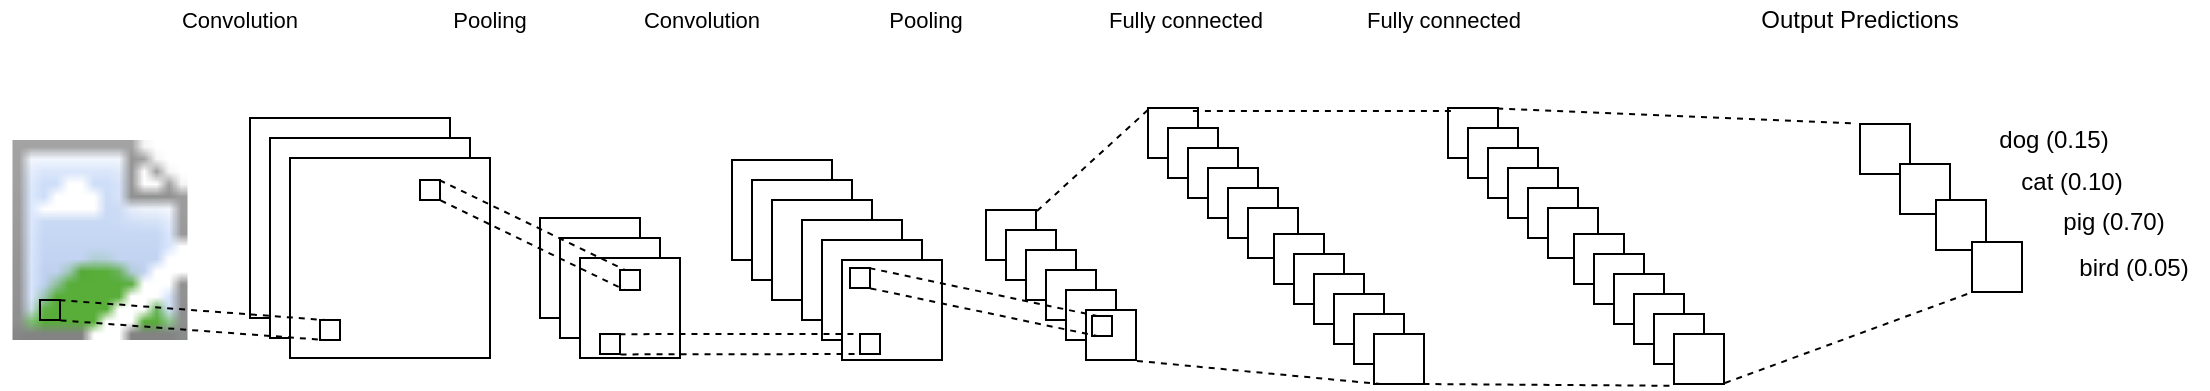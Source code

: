 <mxGraphModel dx="646" dy="593" grid="1" gridSize="10" guides="1" tooltips="1" connect="1" arrows="1" fold="1" page="1" pageScale="1" pageWidth="1169" pageHeight="827" background="#ffffff"><root><mxCell id="0"/><mxCell id="1" parent="0"/><mxCell id="36" value="" style="whiteSpace=wrap;html=1;aspect=fixed;" vertex="1" parent="1"><mxGeometry x="594" y="434" width="25" height="25" as="geometry"/></mxCell><mxCell id="16" value="" style="whiteSpace=wrap;html=1;aspect=fixed;" vertex="1" parent="1"><mxGeometry x="386" y="460" width="50" height="50" as="geometry"/></mxCell><mxCell id="14" value="" style="whiteSpace=wrap;html=1;aspect=fixed;" vertex="1" parent="1"><mxGeometry x="396" y="470" width="50" height="50" as="geometry"/></mxCell><mxCell id="15" value="" style="whiteSpace=wrap;html=1;aspect=fixed;" vertex="1" parent="1"><mxGeometry x="406" y="480" width="50" height="50" as="geometry"/></mxCell><mxCell id="2" value="" style="whiteSpace=wrap;html=1;aspect=fixed;" vertex="1" parent="1"><mxGeometry x="145" y="439" width="100" height="100" as="geometry"/></mxCell><mxCell id="3" value="" style="image;html=1;labelBackgroundColor=#ffffff;image=https://raw.githubusercontent.com/jgraph/mxgraph/master/javascript/examples/grapheditor/www/stencils//clipart/Piggy_Bank_128x128.png" vertex="1" parent="1"><mxGeometry x="20" y="450" width="100" height="100" as="geometry"/></mxCell><mxCell id="4" value="" style="whiteSpace=wrap;html=1;aspect=fixed;" vertex="1" parent="1"><mxGeometry x="155" y="449" width="100" height="100" as="geometry"/></mxCell><mxCell id="5" value="" style="whiteSpace=wrap;html=1;aspect=fixed;" vertex="1" parent="1"><mxGeometry x="165" y="459" width="100" height="100" as="geometry"/></mxCell><mxCell id="7" value="" style="whiteSpace=wrap;html=1;aspect=fixed;" vertex="1" parent="1"><mxGeometry x="290" y="489" width="50" height="50" as="geometry"/></mxCell><mxCell id="9" value="" style="whiteSpace=wrap;html=1;aspect=fixed;" vertex="1" parent="1"><mxGeometry x="300" y="499" width="50" height="50" as="geometry"/></mxCell><mxCell id="10" value="" style="whiteSpace=wrap;html=1;aspect=fixed;" vertex="1" parent="1"><mxGeometry x="310" y="509" width="50" height="50" as="geometry"/></mxCell><mxCell id="13" value="" style="whiteSpace=wrap;html=1;aspect=fixed;" vertex="1" parent="1"><mxGeometry x="421" y="490" width="50" height="50" as="geometry"/></mxCell><mxCell id="11" value="" style="whiteSpace=wrap;html=1;aspect=fixed;" vertex="1" parent="1"><mxGeometry x="431" y="500" width="50" height="50" as="geometry"/></mxCell><mxCell id="12" value="" style="whiteSpace=wrap;html=1;aspect=fixed;" vertex="1" parent="1"><mxGeometry x="441" y="510" width="50" height="50" as="geometry"/></mxCell><mxCell id="17" value="" style="whiteSpace=wrap;html=1;aspect=fixed;" vertex="1" parent="1"><mxGeometry x="513" y="485" width="25" height="25" as="geometry"/></mxCell><mxCell id="18" value="" style="whiteSpace=wrap;html=1;aspect=fixed;" vertex="1" parent="1"><mxGeometry x="523" y="495" width="25" height="25" as="geometry"/></mxCell><mxCell id="23" value="" style="whiteSpace=wrap;html=1;aspect=fixed;" vertex="1" parent="1"><mxGeometry x="533" y="505" width="25" height="25" as="geometry"/></mxCell><mxCell id="29" value="" style="whiteSpace=wrap;html=1;aspect=fixed;" vertex="1" parent="1"><mxGeometry x="543" y="515" width="25" height="25" as="geometry"/></mxCell><mxCell id="28" value="" style="whiteSpace=wrap;html=1;aspect=fixed;" vertex="1" parent="1"><mxGeometry x="553" y="525" width="25" height="25" as="geometry"/></mxCell><mxCell id="27" value="" style="whiteSpace=wrap;html=1;aspect=fixed;" vertex="1" parent="1"><mxGeometry x="563" y="535" width="25" height="25" as="geometry"/></mxCell><mxCell id="30" value="" style="whiteSpace=wrap;html=1;aspect=fixed;" vertex="1" parent="1"><mxGeometry x="165" y="459" width="100" height="100" as="geometry"/></mxCell><mxCell id="35" value="" style="whiteSpace=wrap;html=1;aspect=fixed;" vertex="1" parent="1"><mxGeometry x="604" y="444" width="25" height="25" as="geometry"/></mxCell><mxCell id="34" value="" style="whiteSpace=wrap;html=1;aspect=fixed;" vertex="1" parent="1"><mxGeometry x="614" y="454" width="25" height="25" as="geometry"/></mxCell><mxCell id="33" value="" style="whiteSpace=wrap;html=1;aspect=fixed;" vertex="1" parent="1"><mxGeometry x="624" y="464" width="25" height="25" as="geometry"/></mxCell><mxCell id="32" value="" style="whiteSpace=wrap;html=1;aspect=fixed;" vertex="1" parent="1"><mxGeometry x="634" y="474" width="25" height="25" as="geometry"/></mxCell><mxCell id="31" value="" style="whiteSpace=wrap;html=1;aspect=fixed;" vertex="1" parent="1"><mxGeometry x="644" y="484" width="25" height="25" as="geometry"/></mxCell><mxCell id="42" value="" style="whiteSpace=wrap;html=1;aspect=fixed;" vertex="1" parent="1"><mxGeometry x="657" y="497" width="25" height="25" as="geometry"/></mxCell><mxCell id="41" value="" style="whiteSpace=wrap;html=1;aspect=fixed;" vertex="1" parent="1"><mxGeometry x="667" y="507" width="25" height="25" as="geometry"/></mxCell><mxCell id="40" value="" style="whiteSpace=wrap;html=1;aspect=fixed;" vertex="1" parent="1"><mxGeometry x="677" y="517" width="25" height="25" as="geometry"/></mxCell><mxCell id="39" value="" style="whiteSpace=wrap;html=1;aspect=fixed;" vertex="1" parent="1"><mxGeometry x="687" y="527" width="25" height="25" as="geometry"/></mxCell><mxCell id="38" value="" style="whiteSpace=wrap;html=1;aspect=fixed;" vertex="1" parent="1"><mxGeometry x="697" y="537" width="25" height="25" as="geometry"/></mxCell><mxCell id="37" value="" style="whiteSpace=wrap;html=1;aspect=fixed;" vertex="1" parent="1"><mxGeometry x="707" y="547" width="25" height="25" as="geometry"/></mxCell><mxCell id="43" value="" style="whiteSpace=wrap;html=1;aspect=fixed;" vertex="1" parent="1"><mxGeometry x="744" y="434" width="25" height="25" as="geometry"/></mxCell><mxCell id="44" value="" style="whiteSpace=wrap;html=1;aspect=fixed;" vertex="1" parent="1"><mxGeometry x="754" y="444" width="25" height="25" as="geometry"/></mxCell><mxCell id="45" value="" style="whiteSpace=wrap;html=1;aspect=fixed;" vertex="1" parent="1"><mxGeometry x="764" y="454" width="25" height="25" as="geometry"/></mxCell><mxCell id="46" value="" style="whiteSpace=wrap;html=1;aspect=fixed;" vertex="1" parent="1"><mxGeometry x="774" y="464" width="25" height="25" as="geometry"/></mxCell><mxCell id="47" value="" style="whiteSpace=wrap;html=1;aspect=fixed;" vertex="1" parent="1"><mxGeometry x="784" y="474" width="25" height="25" as="geometry"/></mxCell><mxCell id="48" value="" style="whiteSpace=wrap;html=1;aspect=fixed;" vertex="1" parent="1"><mxGeometry x="794" y="484" width="25" height="25" as="geometry"/></mxCell><mxCell id="49" value="" style="whiteSpace=wrap;html=1;aspect=fixed;" vertex="1" parent="1"><mxGeometry x="807" y="497" width="25" height="25" as="geometry"/></mxCell><mxCell id="50" value="" style="whiteSpace=wrap;html=1;aspect=fixed;" vertex="1" parent="1"><mxGeometry x="817" y="507" width="25" height="25" as="geometry"/></mxCell><mxCell id="51" value="" style="whiteSpace=wrap;html=1;aspect=fixed;" vertex="1" parent="1"><mxGeometry x="827" y="517" width="25" height="25" as="geometry"/></mxCell><mxCell id="52" value="" style="whiteSpace=wrap;html=1;aspect=fixed;" vertex="1" parent="1"><mxGeometry x="837" y="527" width="25" height="25" as="geometry"/></mxCell><mxCell id="53" value="" style="whiteSpace=wrap;html=1;aspect=fixed;" vertex="1" parent="1"><mxGeometry x="847" y="537" width="25" height="25" as="geometry"/></mxCell><mxCell id="54" value="" style="whiteSpace=wrap;html=1;aspect=fixed;" vertex="1" parent="1"><mxGeometry x="857" y="547" width="25" height="25" as="geometry"/></mxCell><mxCell id="55" value="" style="whiteSpace=wrap;html=1;aspect=fixed;" vertex="1" parent="1"><mxGeometry x="950" y="442" width="25" height="25" as="geometry"/></mxCell><mxCell id="56" value="" style="whiteSpace=wrap;html=1;aspect=fixed;" vertex="1" parent="1"><mxGeometry x="970" y="462" width="25" height="25" as="geometry"/></mxCell><mxCell id="58" value="" style="whiteSpace=wrap;html=1;aspect=fixed;" vertex="1" parent="1"><mxGeometry x="988" y="480" width="25" height="25" as="geometry"/></mxCell><mxCell id="57" value="" style="whiteSpace=wrap;html=1;aspect=fixed;" vertex="1" parent="1"><mxGeometry x="1006" y="501" width="25" height="25" as="geometry"/></mxCell><mxCell id="59" value="dog (0.15)" style="text;html=1;strokeColor=none;fillColor=none;align=center;verticalAlign=middle;whiteSpace=wrap;rounded=0;" vertex="1" parent="1"><mxGeometry x="1010" y="440" width="74" height="20" as="geometry"/></mxCell><mxCell id="60" value="" style="rounded=0;whiteSpace=wrap;html=1;fillColor=none;" vertex="1" parent="1"><mxGeometry x="40" y="530" width="10" height="10" as="geometry"/></mxCell><mxCell id="61" value="" style="endArrow=none;dashed=1;html=1;exitX=0.973;exitY=0.007;exitPerimeter=0;entryX=0.25;entryY=0;" edge="1" parent="1" source="60" target="62"><mxGeometry width="50" height="50" relative="1" as="geometry"><mxPoint x="20" y="640" as="sourcePoint"/><mxPoint x="140" y="580" as="targetPoint"/></mxGeometry></mxCell><mxCell id="62" value="" style="rounded=0;whiteSpace=wrap;html=1;fillColor=none;" vertex="1" parent="1"><mxGeometry x="180" y="540" width="10" height="10" as="geometry"/></mxCell><mxCell id="63" value="" style="endArrow=none;dashed=1;html=1;exitX=1.027;exitY=1.02;exitPerimeter=0;entryX=0.25;entryY=1;" edge="1" parent="1" source="60" target="62"><mxGeometry width="50" height="50" relative="1" as="geometry"><mxPoint x="69.333" y="530" as="sourcePoint"/><mxPoint x="192.667" y="550" as="targetPoint"/></mxGeometry></mxCell><mxCell id="64" value="" style="rounded=0;whiteSpace=wrap;html=1;fillColor=none;" vertex="1" parent="1"><mxGeometry x="230" y="470" width="10" height="10" as="geometry"/></mxCell><mxCell id="65" value="" style="endArrow=none;dashed=1;html=1;exitX=1.027;exitY=1.02;exitPerimeter=0;entryX=0.25;entryY=1;" edge="1" source="64" target="67" parent="1"><mxGeometry width="50" height="50" relative="1" as="geometry"><mxPoint x="219.333" y="505" as="sourcePoint"/><mxPoint x="342.667" y="525" as="targetPoint"/></mxGeometry></mxCell><mxCell id="66" value="" style="endArrow=none;dashed=1;html=1;exitX=0.973;exitY=0.007;exitPerimeter=0;entryX=0.25;entryY=0;" edge="1" source="64" target="67" parent="1"><mxGeometry width="50" height="50" relative="1" as="geometry"><mxPoint x="170" y="615" as="sourcePoint"/><mxPoint x="290" y="555" as="targetPoint"/></mxGeometry></mxCell><mxCell id="67" value="" style="rounded=0;whiteSpace=wrap;html=1;fillColor=none;" vertex="1" parent="1"><mxGeometry x="330" y="515" width="10" height="10" as="geometry"/></mxCell><mxCell id="68" value="" style="rounded=0;whiteSpace=wrap;html=1;fillColor=none;" vertex="1" parent="1"><mxGeometry x="450" y="547" width="10" height="10" as="geometry"/></mxCell><mxCell id="69" value="" style="rounded=0;whiteSpace=wrap;html=1;fillColor=none;" vertex="1" parent="1"><mxGeometry x="320" y="547" width="10" height="10" as="geometry"/></mxCell><mxCell id="70" value="" style="endArrow=none;dashed=1;html=1;exitX=0.973;exitY=0.007;exitPerimeter=0;entryX=0.25;entryY=0;" edge="1" source="69" target="68" parent="1"><mxGeometry width="50" height="50" relative="1" as="geometry"><mxPoint x="260" y="692" as="sourcePoint"/><mxPoint x="380" y="632" as="targetPoint"/></mxGeometry></mxCell><mxCell id="71" value="" style="endArrow=none;dashed=1;html=1;exitX=1.027;exitY=1.02;exitPerimeter=0;entryX=0.25;entryY=1;" edge="1" source="69" target="68" parent="1"><mxGeometry width="50" height="50" relative="1" as="geometry"><mxPoint x="309.333" y="582" as="sourcePoint"/><mxPoint x="432.667" y="602" as="targetPoint"/></mxGeometry></mxCell><mxCell id="72" value="" style="rounded=0;whiteSpace=wrap;html=1;fillColor=none;" vertex="1" parent="1"><mxGeometry x="445" y="514" width="10" height="10" as="geometry"/></mxCell><mxCell id="73" value="" style="endArrow=none;dashed=1;html=1;exitX=0.973;exitY=0.007;exitPerimeter=0;entryX=0.25;entryY=0;" edge="1" source="72" target="75" parent="1"><mxGeometry width="50" height="50" relative="1" as="geometry"><mxPoint x="270" y="702" as="sourcePoint"/><mxPoint x="390" y="642" as="targetPoint"/></mxGeometry></mxCell><mxCell id="74" value="" style="endArrow=none;dashed=1;html=1;exitX=1.027;exitY=1.02;exitPerimeter=0;entryX=0.25;entryY=1;" edge="1" source="72" target="75" parent="1"><mxGeometry width="50" height="50" relative="1" as="geometry"><mxPoint x="319.333" y="592" as="sourcePoint"/><mxPoint x="442.667" y="612" as="targetPoint"/></mxGeometry></mxCell><mxCell id="75" value="" style="rounded=0;whiteSpace=wrap;html=1;fillColor=none;" vertex="1" parent="1"><mxGeometry x="566" y="538" width="10" height="10" as="geometry"/></mxCell><mxCell id="76" value="&lt;font style=&quot;font-size: 11px&quot;&gt;Convolution&lt;/font&gt;" style="text;html=1;strokeColor=none;fillColor=none;align=center;verticalAlign=middle;whiteSpace=wrap;rounded=0;" vertex="1" parent="1"><mxGeometry x="90" y="380" width="100" height="20" as="geometry"/></mxCell><mxCell id="78" value="&lt;font style=&quot;font-size: 11px&quot;&gt;Pooling&lt;/font&gt;" style="text;html=1;strokeColor=none;fillColor=none;align=center;verticalAlign=middle;whiteSpace=wrap;rounded=0;" vertex="1" parent="1"><mxGeometry x="215" y="380" width="100" height="20" as="geometry"/></mxCell><mxCell id="79" value="&lt;font style=&quot;font-size: 11px&quot;&gt;Convolution&lt;/font&gt;" style="text;html=1;strokeColor=none;fillColor=none;align=center;verticalAlign=middle;whiteSpace=wrap;rounded=0;" vertex="1" parent="1"><mxGeometry x="321" y="380" width="100" height="20" as="geometry"/></mxCell><mxCell id="80" value="&lt;font style=&quot;font-size: 11px&quot;&gt;Pooling&lt;/font&gt;" style="text;html=1;strokeColor=none;fillColor=none;align=center;verticalAlign=middle;whiteSpace=wrap;rounded=0;" vertex="1" parent="1"><mxGeometry x="433" y="380" width="100" height="20" as="geometry"/></mxCell><mxCell id="81" value="&lt;font style=&quot;font-size: 11px&quot;&gt;Fully connected&lt;/font&gt;" style="text;html=1;strokeColor=none;fillColor=none;align=center;verticalAlign=middle;whiteSpace=wrap;rounded=0;" vertex="1" parent="1"><mxGeometry x="563" y="380" width="100" height="20" as="geometry"/></mxCell><mxCell id="82" value="&lt;font style=&quot;font-size: 11px&quot;&gt;Fully connected&lt;/font&gt;" style="text;html=1;strokeColor=none;fillColor=none;align=center;verticalAlign=middle;whiteSpace=wrap;rounded=0;" vertex="1" parent="1"><mxGeometry x="692" y="380" width="100" height="20" as="geometry"/></mxCell><mxCell id="83" value="" style="endArrow=none;dashed=1;html=1;exitX=1.02;exitY=1.018;exitPerimeter=0;" edge="1" parent="1" source="27"><mxGeometry width="50" height="50" relative="1" as="geometry"><mxPoint x="591" y="562" as="sourcePoint"/><mxPoint x="710" y="572" as="targetPoint"/></mxGeometry></mxCell><mxCell id="84" value="" style="endArrow=none;dashed=1;html=1;exitX=0.898;exitY=0.06;exitPerimeter=0;entryX=0.073;entryY=0.062;entryPerimeter=0;" edge="1" parent="1" source="36" target="43"><mxGeometry width="50" height="50" relative="1" as="geometry"><mxPoint x="616.444" y="420.5" as="sourcePoint"/><mxPoint x="740" y="432" as="targetPoint"/></mxGeometry></mxCell><mxCell id="85" value="" style="endArrow=none;dashed=1;html=1;exitX=1.02;exitY=0.022;exitPerimeter=0;entryX=0.002;entryY=0.036;entryPerimeter=0;" edge="1" parent="1" source="17" target="36"><mxGeometry width="50" height="50" relative="1" as="geometry"><mxPoint x="598.444" y="570.5" as="sourcePoint"/><mxPoint x="720" y="582" as="targetPoint"/></mxGeometry></mxCell><mxCell id="86" value="" style="endArrow=none;dashed=1;html=1;exitX=0.989;exitY=1;exitPerimeter=0;entryX=0.02;entryY=1.036;entryPerimeter=0;" edge="1" parent="1" source="37" target="54"><mxGeometry width="50" height="50" relative="1" as="geometry"><mxPoint x="731.5" y="580.5" as="sourcePoint"/><mxPoint x="860.944" y="580.5" as="targetPoint"/></mxGeometry></mxCell><mxCell id="87" value="" style="endArrow=none;dashed=1;html=1;exitX=0.898;exitY=0.06;exitPerimeter=0;entryX=0.016;entryY=1;entryPerimeter=0;" edge="1" parent="1" target="57"><mxGeometry width="50" height="50" relative="1" as="geometry"><mxPoint x="882.5" y="571.5" as="sourcePoint"/><mxPoint x="1011.944" y="571.5" as="targetPoint"/></mxGeometry></mxCell><mxCell id="88" value="" style="endArrow=none;dashed=1;html=1;exitX=0.984;exitY=0.009;exitPerimeter=0;entryX=-0.064;entryY=-0.009;entryPerimeter=0;" edge="1" parent="1" source="43" target="55"><mxGeometry width="50" height="50" relative="1" as="geometry"><mxPoint x="797.5" y="413.5" as="sourcePoint"/><mxPoint x="926.944" y="413.5" as="targetPoint"/></mxGeometry></mxCell><mxCell id="89" value="cat (0.10)" style="text;html=1;strokeColor=none;fillColor=none;align=center;verticalAlign=middle;whiteSpace=wrap;rounded=0;" vertex="1" parent="1"><mxGeometry x="1019" y="461" width="74" height="20" as="geometry"/></mxCell><mxCell id="90" value="pig (0.70)" style="text;html=1;strokeColor=none;fillColor=none;align=center;verticalAlign=middle;whiteSpace=wrap;rounded=0;" vertex="1" parent="1"><mxGeometry x="1040" y="481" width="74" height="20" as="geometry"/></mxCell><mxCell id="91" value="bird (0.05)" style="text;html=1;strokeColor=none;fillColor=none;align=center;verticalAlign=middle;whiteSpace=wrap;rounded=0;" vertex="1" parent="1"><mxGeometry x="1050" y="504" width="74" height="20" as="geometry"/></mxCell><mxCell id="94" value="Output Predictions" style="text;html=1;strokeColor=none;fillColor=none;align=center;verticalAlign=middle;whiteSpace=wrap;rounded=0;" vertex="1" parent="1"><mxGeometry x="885" y="380" width="130" height="20" as="geometry"/></mxCell></root></mxGraphModel>